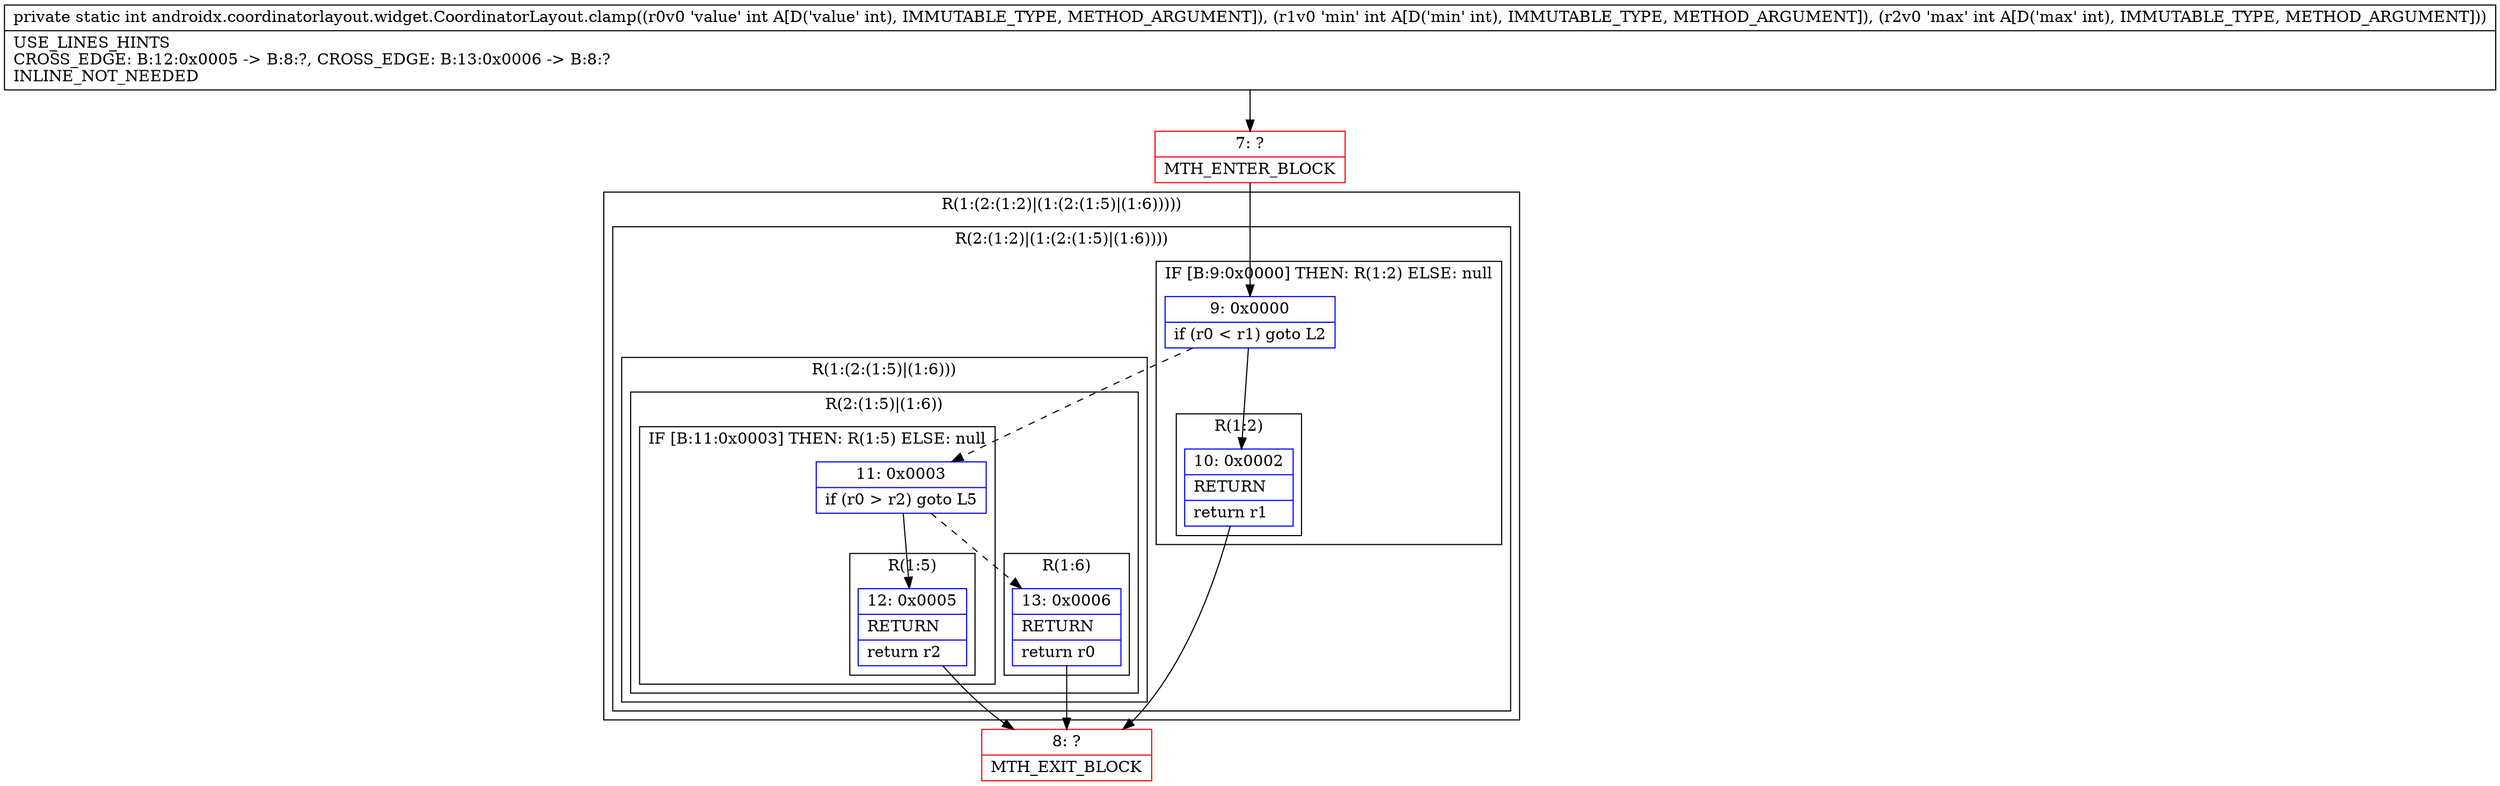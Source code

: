 digraph "CFG forandroidx.coordinatorlayout.widget.CoordinatorLayout.clamp(III)I" {
subgraph cluster_Region_1353999431 {
label = "R(1:(2:(1:2)|(1:(2:(1:5)|(1:6)))))";
node [shape=record,color=blue];
subgraph cluster_Region_629261088 {
label = "R(2:(1:2)|(1:(2:(1:5)|(1:6))))";
node [shape=record,color=blue];
subgraph cluster_IfRegion_823377974 {
label = "IF [B:9:0x0000] THEN: R(1:2) ELSE: null";
node [shape=record,color=blue];
Node_9 [shape=record,label="{9\:\ 0x0000|if (r0 \< r1) goto L2\l}"];
subgraph cluster_Region_1892665304 {
label = "R(1:2)";
node [shape=record,color=blue];
Node_10 [shape=record,label="{10\:\ 0x0002|RETURN\l|return r1\l}"];
}
}
subgraph cluster_Region_53085146 {
label = "R(1:(2:(1:5)|(1:6)))";
node [shape=record,color=blue];
subgraph cluster_Region_672749660 {
label = "R(2:(1:5)|(1:6))";
node [shape=record,color=blue];
subgraph cluster_IfRegion_119811865 {
label = "IF [B:11:0x0003] THEN: R(1:5) ELSE: null";
node [shape=record,color=blue];
Node_11 [shape=record,label="{11\:\ 0x0003|if (r0 \> r2) goto L5\l}"];
subgraph cluster_Region_165398818 {
label = "R(1:5)";
node [shape=record,color=blue];
Node_12 [shape=record,label="{12\:\ 0x0005|RETURN\l|return r2\l}"];
}
}
subgraph cluster_Region_1522286352 {
label = "R(1:6)";
node [shape=record,color=blue];
Node_13 [shape=record,label="{13\:\ 0x0006|RETURN\l|return r0\l}"];
}
}
}
}
}
Node_7 [shape=record,color=red,label="{7\:\ ?|MTH_ENTER_BLOCK\l}"];
Node_8 [shape=record,color=red,label="{8\:\ ?|MTH_EXIT_BLOCK\l}"];
MethodNode[shape=record,label="{private static int androidx.coordinatorlayout.widget.CoordinatorLayout.clamp((r0v0 'value' int A[D('value' int), IMMUTABLE_TYPE, METHOD_ARGUMENT]), (r1v0 'min' int A[D('min' int), IMMUTABLE_TYPE, METHOD_ARGUMENT]), (r2v0 'max' int A[D('max' int), IMMUTABLE_TYPE, METHOD_ARGUMENT]))  | USE_LINES_HINTS\lCROSS_EDGE: B:12:0x0005 \-\> B:8:?, CROSS_EDGE: B:13:0x0006 \-\> B:8:?\lINLINE_NOT_NEEDED\l}"];
MethodNode -> Node_7;Node_9 -> Node_10;
Node_9 -> Node_11[style=dashed];
Node_10 -> Node_8;
Node_11 -> Node_12;
Node_11 -> Node_13[style=dashed];
Node_12 -> Node_8;
Node_13 -> Node_8;
Node_7 -> Node_9;
}

